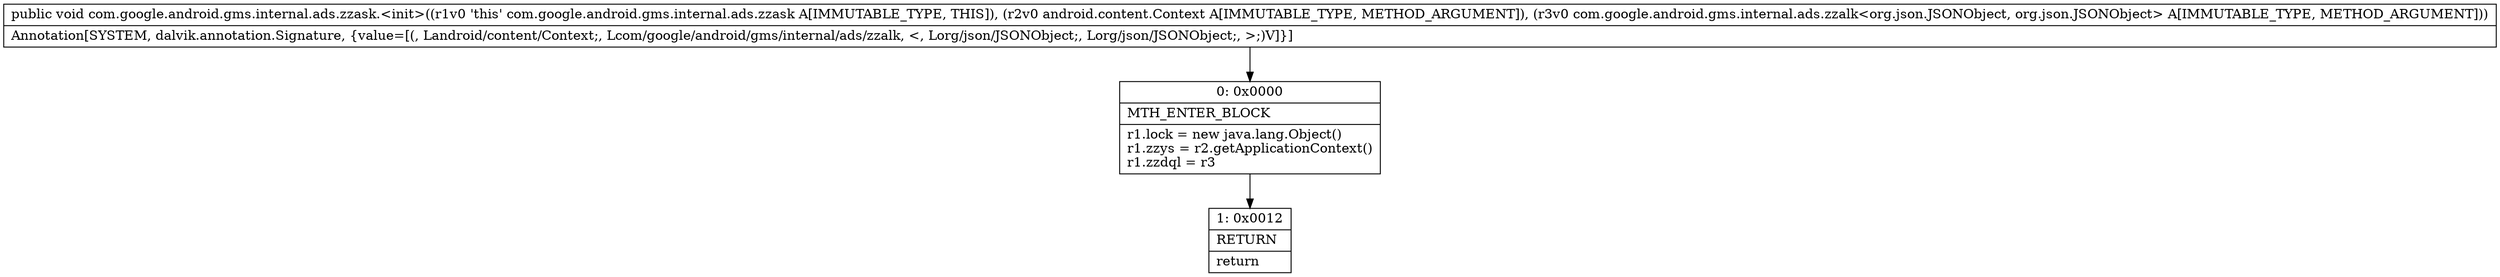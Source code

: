 digraph "CFG forcom.google.android.gms.internal.ads.zzask.\<init\>(Landroid\/content\/Context;Lcom\/google\/android\/gms\/internal\/ads\/zzalk;)V" {
Node_0 [shape=record,label="{0\:\ 0x0000|MTH_ENTER_BLOCK\l|r1.lock = new java.lang.Object()\lr1.zzys = r2.getApplicationContext()\lr1.zzdql = r3\l}"];
Node_1 [shape=record,label="{1\:\ 0x0012|RETURN\l|return\l}"];
MethodNode[shape=record,label="{public void com.google.android.gms.internal.ads.zzask.\<init\>((r1v0 'this' com.google.android.gms.internal.ads.zzask A[IMMUTABLE_TYPE, THIS]), (r2v0 android.content.Context A[IMMUTABLE_TYPE, METHOD_ARGUMENT]), (r3v0 com.google.android.gms.internal.ads.zzalk\<org.json.JSONObject, org.json.JSONObject\> A[IMMUTABLE_TYPE, METHOD_ARGUMENT]))  | Annotation[SYSTEM, dalvik.annotation.Signature, \{value=[(, Landroid\/content\/Context;, Lcom\/google\/android\/gms\/internal\/ads\/zzalk, \<, Lorg\/json\/JSONObject;, Lorg\/json\/JSONObject;, \>;)V]\}]\l}"];
MethodNode -> Node_0;
Node_0 -> Node_1;
}

